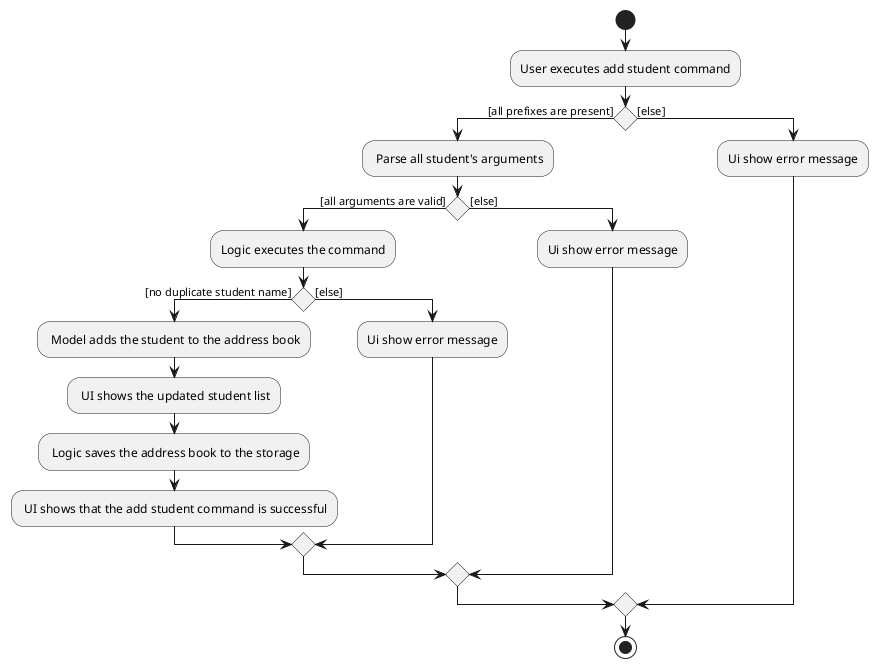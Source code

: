 @startuml
start
:User executes add student command;

'Since the beta syntax does not support placing the condition outside the
'diamond we place it as the true branch instead.

if () then ([all prefixes are present])
    : Parse all student's arguments;
    if () then ([all arguments are valid])
        :Logic executes the command;
        if () then ([no duplicate student name])
                : Model adds the student to the address book;
                : UI shows the updated student list;
                : Logic saves the address book to the storage;
                : UI shows that the add student command is successful;
            else ([else])
                :Ui show error message;
        endif
    else ([else])
        :Ui show error message;
    endif
else ([else])
    :Ui show error message;
endif
stop
@enduml
